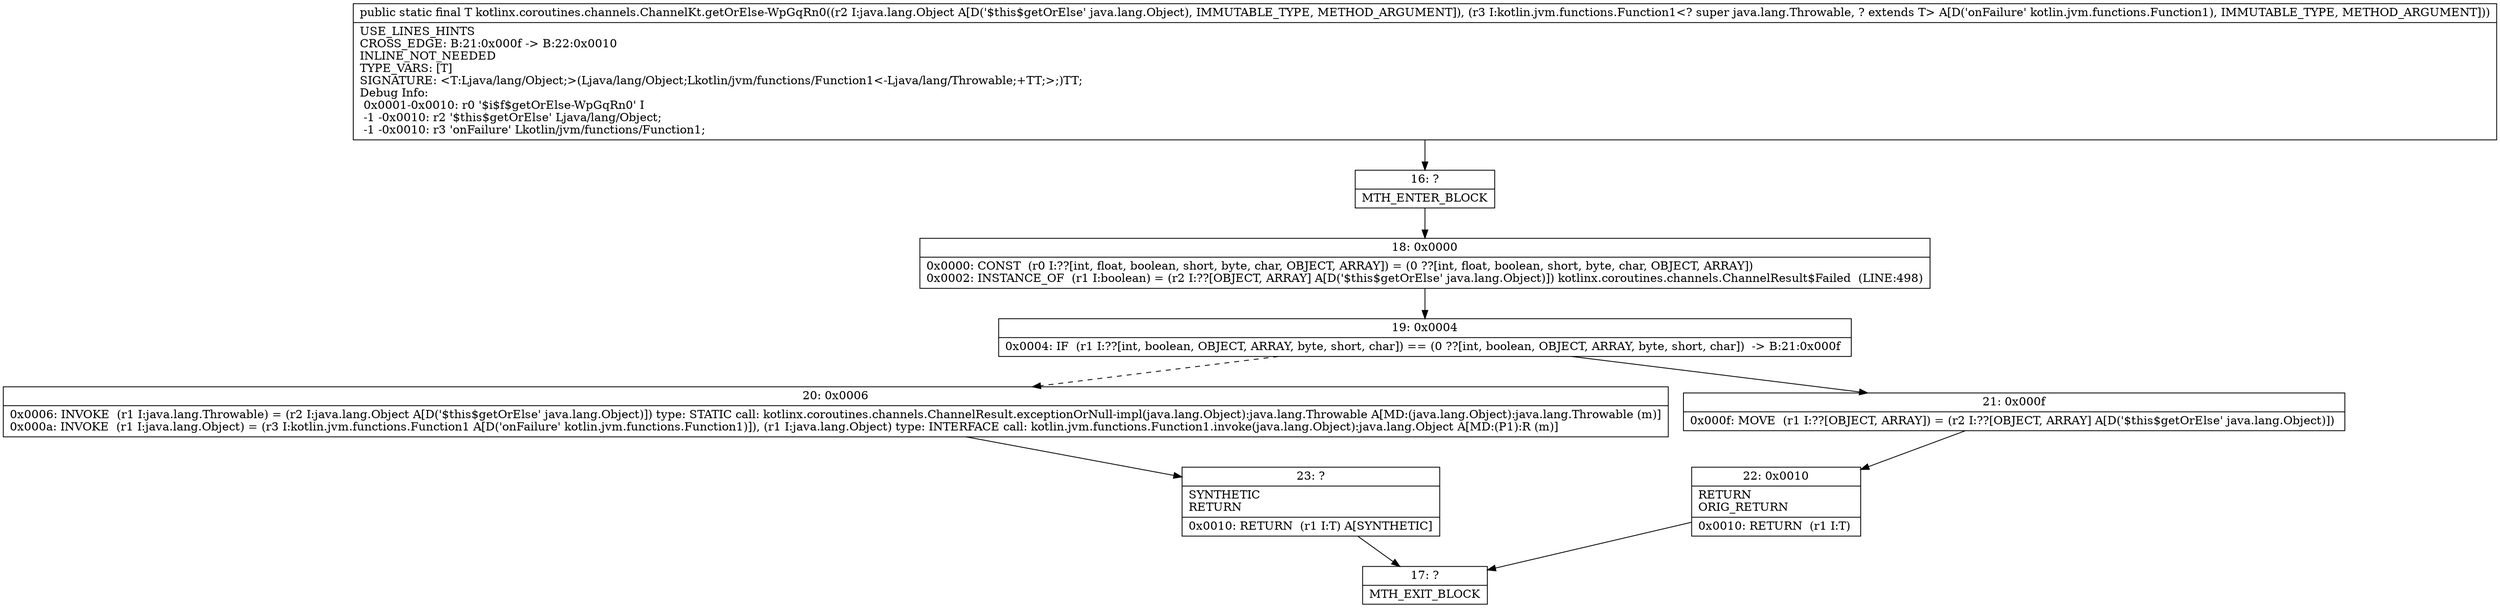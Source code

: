 digraph "CFG forkotlinx.coroutines.channels.ChannelKt.getOrElse\-WpGqRn0(Ljava\/lang\/Object;Lkotlin\/jvm\/functions\/Function1;)Ljava\/lang\/Object;" {
Node_16 [shape=record,label="{16\:\ ?|MTH_ENTER_BLOCK\l}"];
Node_18 [shape=record,label="{18\:\ 0x0000|0x0000: CONST  (r0 I:??[int, float, boolean, short, byte, char, OBJECT, ARRAY]) = (0 ??[int, float, boolean, short, byte, char, OBJECT, ARRAY]) \l0x0002: INSTANCE_OF  (r1 I:boolean) = (r2 I:??[OBJECT, ARRAY] A[D('$this$getOrElse' java.lang.Object)]) kotlinx.coroutines.channels.ChannelResult$Failed  (LINE:498)\l}"];
Node_19 [shape=record,label="{19\:\ 0x0004|0x0004: IF  (r1 I:??[int, boolean, OBJECT, ARRAY, byte, short, char]) == (0 ??[int, boolean, OBJECT, ARRAY, byte, short, char])  \-\> B:21:0x000f \l}"];
Node_20 [shape=record,label="{20\:\ 0x0006|0x0006: INVOKE  (r1 I:java.lang.Throwable) = (r2 I:java.lang.Object A[D('$this$getOrElse' java.lang.Object)]) type: STATIC call: kotlinx.coroutines.channels.ChannelResult.exceptionOrNull\-impl(java.lang.Object):java.lang.Throwable A[MD:(java.lang.Object):java.lang.Throwable (m)]\l0x000a: INVOKE  (r1 I:java.lang.Object) = (r3 I:kotlin.jvm.functions.Function1 A[D('onFailure' kotlin.jvm.functions.Function1)]), (r1 I:java.lang.Object) type: INTERFACE call: kotlin.jvm.functions.Function1.invoke(java.lang.Object):java.lang.Object A[MD:(P1):R (m)]\l}"];
Node_23 [shape=record,label="{23\:\ ?|SYNTHETIC\lRETURN\l|0x0010: RETURN  (r1 I:T) A[SYNTHETIC]\l}"];
Node_17 [shape=record,label="{17\:\ ?|MTH_EXIT_BLOCK\l}"];
Node_21 [shape=record,label="{21\:\ 0x000f|0x000f: MOVE  (r1 I:??[OBJECT, ARRAY]) = (r2 I:??[OBJECT, ARRAY] A[D('$this$getOrElse' java.lang.Object)]) \l}"];
Node_22 [shape=record,label="{22\:\ 0x0010|RETURN\lORIG_RETURN\l|0x0010: RETURN  (r1 I:T) \l}"];
MethodNode[shape=record,label="{public static final T kotlinx.coroutines.channels.ChannelKt.getOrElse\-WpGqRn0((r2 I:java.lang.Object A[D('$this$getOrElse' java.lang.Object), IMMUTABLE_TYPE, METHOD_ARGUMENT]), (r3 I:kotlin.jvm.functions.Function1\<? super java.lang.Throwable, ? extends T\> A[D('onFailure' kotlin.jvm.functions.Function1), IMMUTABLE_TYPE, METHOD_ARGUMENT]))  | USE_LINES_HINTS\lCROSS_EDGE: B:21:0x000f \-\> B:22:0x0010\lINLINE_NOT_NEEDED\lTYPE_VARS: [T]\lSIGNATURE: \<T:Ljava\/lang\/Object;\>(Ljava\/lang\/Object;Lkotlin\/jvm\/functions\/Function1\<\-Ljava\/lang\/Throwable;+TT;\>;)TT;\lDebug Info:\l  0x0001\-0x0010: r0 '$i$f$getOrElse\-WpGqRn0' I\l  \-1 \-0x0010: r2 '$this$getOrElse' Ljava\/lang\/Object;\l  \-1 \-0x0010: r3 'onFailure' Lkotlin\/jvm\/functions\/Function1;\l}"];
MethodNode -> Node_16;Node_16 -> Node_18;
Node_18 -> Node_19;
Node_19 -> Node_20[style=dashed];
Node_19 -> Node_21;
Node_20 -> Node_23;
Node_23 -> Node_17;
Node_21 -> Node_22;
Node_22 -> Node_17;
}

